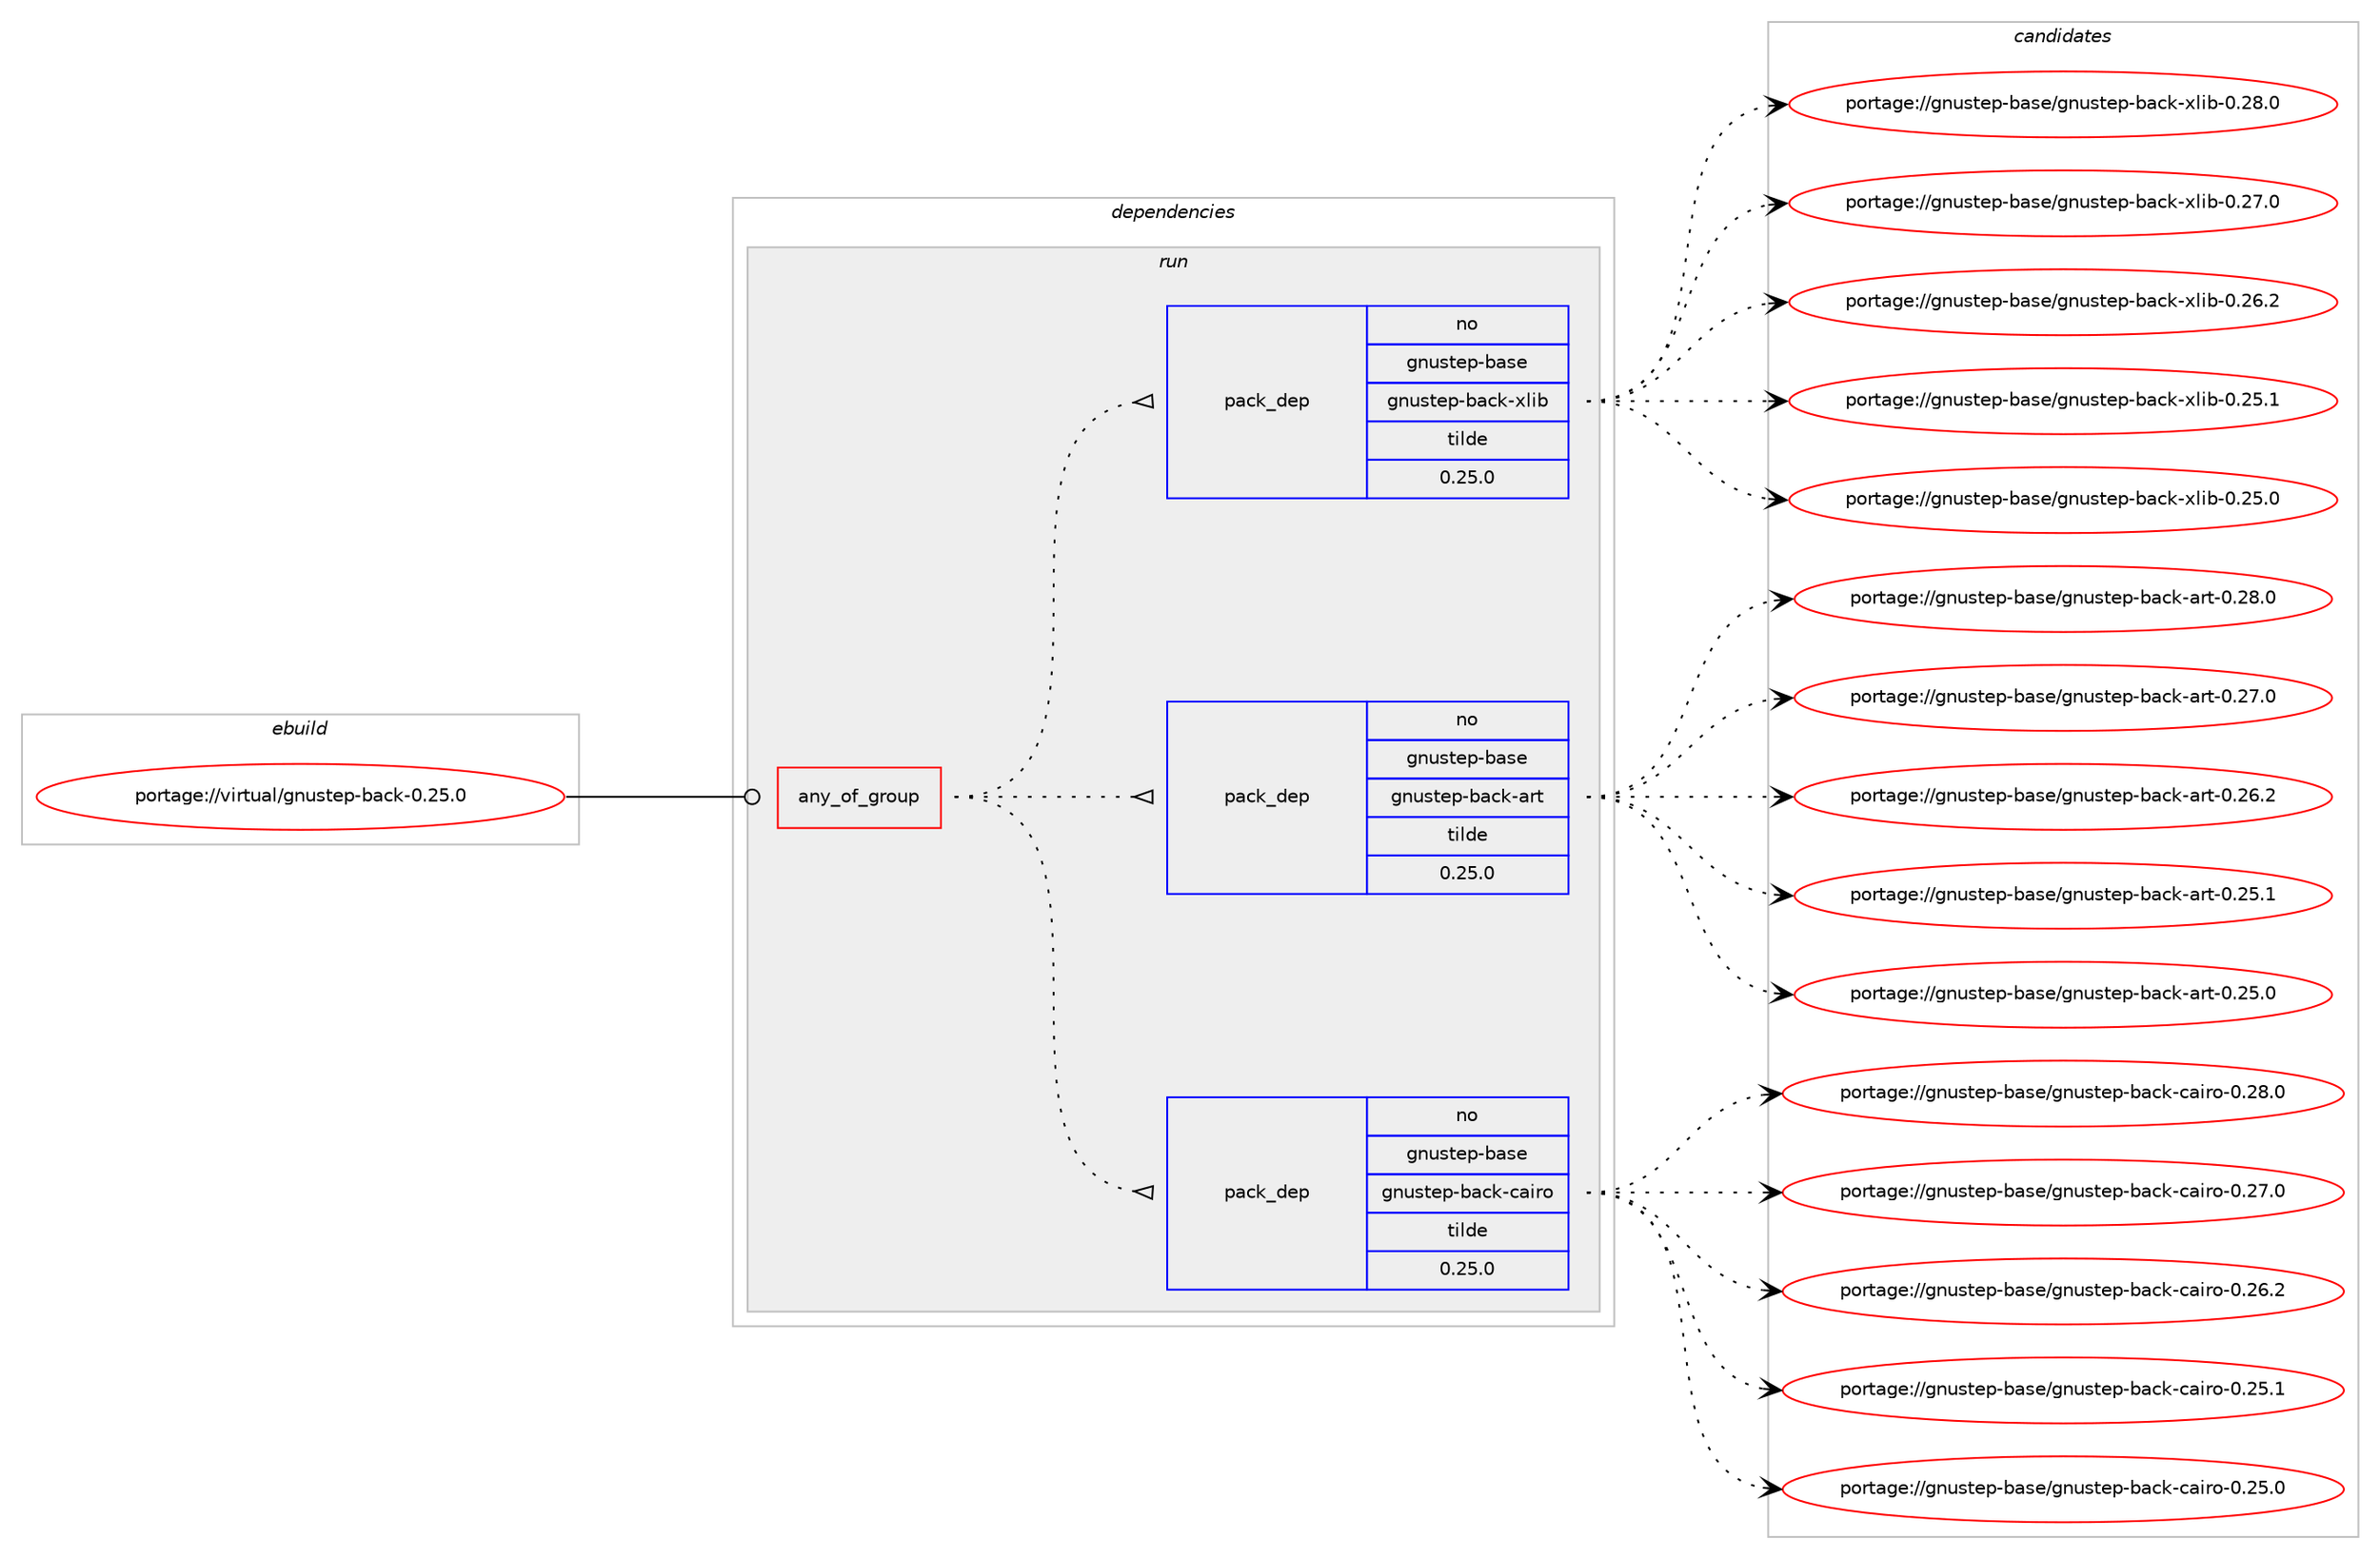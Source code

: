 digraph prolog {

# *************
# Graph options
# *************

newrank=true;
concentrate=true;
compound=true;
graph [rankdir=LR,fontname=Helvetica,fontsize=10,ranksep=1.5];#, ranksep=2.5, nodesep=0.2];
edge  [arrowhead=vee];
node  [fontname=Helvetica,fontsize=10];

# **********
# The ebuild
# **********

subgraph cluster_leftcol {
color=gray;
rank=same;
label=<<i>ebuild</i>>;
id [label="portage://virtual/gnustep-back-0.25.0", color=red, width=4, href="../virtual/gnustep-back-0.25.0.svg"];
}

# ****************
# The dependencies
# ****************

subgraph cluster_midcol {
color=gray;
label=<<i>dependencies</i>>;
subgraph cluster_compile {
fillcolor="#eeeeee";
style=filled;
label=<<i>compile</i>>;
}
subgraph cluster_compileandrun {
fillcolor="#eeeeee";
style=filled;
label=<<i>compile and run</i>>;
}
subgraph cluster_run {
fillcolor="#eeeeee";
style=filled;
label=<<i>run</i>>;
subgraph any51 {
dependency2244 [label=<<TABLE BORDER="0" CELLBORDER="1" CELLSPACING="0" CELLPADDING="4"><TR><TD CELLPADDING="10">any_of_group</TD></TR></TABLE>>, shape=none, color=red];subgraph pack1917 {
dependency2245 [label=<<TABLE BORDER="0" CELLBORDER="1" CELLSPACING="0" CELLPADDING="4" WIDTH="220"><TR><TD ROWSPAN="6" CELLPADDING="30">pack_dep</TD></TR><TR><TD WIDTH="110">no</TD></TR><TR><TD>gnustep-base</TD></TR><TR><TD>gnustep-back-cairo</TD></TR><TR><TD>tilde</TD></TR><TR><TD>0.25.0</TD></TR></TABLE>>, shape=none, color=blue];
}
dependency2244:e -> dependency2245:w [weight=20,style="dotted",arrowhead="oinv"];
subgraph pack1918 {
dependency2246 [label=<<TABLE BORDER="0" CELLBORDER="1" CELLSPACING="0" CELLPADDING="4" WIDTH="220"><TR><TD ROWSPAN="6" CELLPADDING="30">pack_dep</TD></TR><TR><TD WIDTH="110">no</TD></TR><TR><TD>gnustep-base</TD></TR><TR><TD>gnustep-back-art</TD></TR><TR><TD>tilde</TD></TR><TR><TD>0.25.0</TD></TR></TABLE>>, shape=none, color=blue];
}
dependency2244:e -> dependency2246:w [weight=20,style="dotted",arrowhead="oinv"];
subgraph pack1919 {
dependency2247 [label=<<TABLE BORDER="0" CELLBORDER="1" CELLSPACING="0" CELLPADDING="4" WIDTH="220"><TR><TD ROWSPAN="6" CELLPADDING="30">pack_dep</TD></TR><TR><TD WIDTH="110">no</TD></TR><TR><TD>gnustep-base</TD></TR><TR><TD>gnustep-back-xlib</TD></TR><TR><TD>tilde</TD></TR><TR><TD>0.25.0</TD></TR></TABLE>>, shape=none, color=blue];
}
dependency2244:e -> dependency2247:w [weight=20,style="dotted",arrowhead="oinv"];
}
id:e -> dependency2244:w [weight=20,style="solid",arrowhead="odot"];
}
}

# **************
# The candidates
# **************

subgraph cluster_choices {
rank=same;
color=gray;
label=<<i>candidates</i>>;

subgraph choice1917 {
color=black;
nodesep=1;
choice103110117115116101112459897115101471031101171151161011124598979910745999710511411145484650564648 [label="portage://gnustep-base/gnustep-back-cairo-0.28.0", color=red, width=4,href="../gnustep-base/gnustep-back-cairo-0.28.0.svg"];
choice103110117115116101112459897115101471031101171151161011124598979910745999710511411145484650554648 [label="portage://gnustep-base/gnustep-back-cairo-0.27.0", color=red, width=4,href="../gnustep-base/gnustep-back-cairo-0.27.0.svg"];
choice103110117115116101112459897115101471031101171151161011124598979910745999710511411145484650544650 [label="portage://gnustep-base/gnustep-back-cairo-0.26.2", color=red, width=4,href="../gnustep-base/gnustep-back-cairo-0.26.2.svg"];
choice103110117115116101112459897115101471031101171151161011124598979910745999710511411145484650534649 [label="portage://gnustep-base/gnustep-back-cairo-0.25.1", color=red, width=4,href="../gnustep-base/gnustep-back-cairo-0.25.1.svg"];
choice103110117115116101112459897115101471031101171151161011124598979910745999710511411145484650534648 [label="portage://gnustep-base/gnustep-back-cairo-0.25.0", color=red, width=4,href="../gnustep-base/gnustep-back-cairo-0.25.0.svg"];
dependency2245:e -> choice103110117115116101112459897115101471031101171151161011124598979910745999710511411145484650564648:w [style=dotted,weight="100"];
dependency2245:e -> choice103110117115116101112459897115101471031101171151161011124598979910745999710511411145484650554648:w [style=dotted,weight="100"];
dependency2245:e -> choice103110117115116101112459897115101471031101171151161011124598979910745999710511411145484650544650:w [style=dotted,weight="100"];
dependency2245:e -> choice103110117115116101112459897115101471031101171151161011124598979910745999710511411145484650534649:w [style=dotted,weight="100"];
dependency2245:e -> choice103110117115116101112459897115101471031101171151161011124598979910745999710511411145484650534648:w [style=dotted,weight="100"];
}
subgraph choice1918 {
color=black;
nodesep=1;
choice1031101171151161011124598971151014710311011711511610111245989799107459711411645484650564648 [label="portage://gnustep-base/gnustep-back-art-0.28.0", color=red, width=4,href="../gnustep-base/gnustep-back-art-0.28.0.svg"];
choice1031101171151161011124598971151014710311011711511610111245989799107459711411645484650554648 [label="portage://gnustep-base/gnustep-back-art-0.27.0", color=red, width=4,href="../gnustep-base/gnustep-back-art-0.27.0.svg"];
choice1031101171151161011124598971151014710311011711511610111245989799107459711411645484650544650 [label="portage://gnustep-base/gnustep-back-art-0.26.2", color=red, width=4,href="../gnustep-base/gnustep-back-art-0.26.2.svg"];
choice1031101171151161011124598971151014710311011711511610111245989799107459711411645484650534649 [label="portage://gnustep-base/gnustep-back-art-0.25.1", color=red, width=4,href="../gnustep-base/gnustep-back-art-0.25.1.svg"];
choice1031101171151161011124598971151014710311011711511610111245989799107459711411645484650534648 [label="portage://gnustep-base/gnustep-back-art-0.25.0", color=red, width=4,href="../gnustep-base/gnustep-back-art-0.25.0.svg"];
dependency2246:e -> choice1031101171151161011124598971151014710311011711511610111245989799107459711411645484650564648:w [style=dotted,weight="100"];
dependency2246:e -> choice1031101171151161011124598971151014710311011711511610111245989799107459711411645484650554648:w [style=dotted,weight="100"];
dependency2246:e -> choice1031101171151161011124598971151014710311011711511610111245989799107459711411645484650544650:w [style=dotted,weight="100"];
dependency2246:e -> choice1031101171151161011124598971151014710311011711511610111245989799107459711411645484650534649:w [style=dotted,weight="100"];
dependency2246:e -> choice1031101171151161011124598971151014710311011711511610111245989799107459711411645484650534648:w [style=dotted,weight="100"];
}
subgraph choice1919 {
color=black;
nodesep=1;
choice1031101171151161011124598971151014710311011711511610111245989799107451201081059845484650564648 [label="portage://gnustep-base/gnustep-back-xlib-0.28.0", color=red, width=4,href="../gnustep-base/gnustep-back-xlib-0.28.0.svg"];
choice1031101171151161011124598971151014710311011711511610111245989799107451201081059845484650554648 [label="portage://gnustep-base/gnustep-back-xlib-0.27.0", color=red, width=4,href="../gnustep-base/gnustep-back-xlib-0.27.0.svg"];
choice1031101171151161011124598971151014710311011711511610111245989799107451201081059845484650544650 [label="portage://gnustep-base/gnustep-back-xlib-0.26.2", color=red, width=4,href="../gnustep-base/gnustep-back-xlib-0.26.2.svg"];
choice1031101171151161011124598971151014710311011711511610111245989799107451201081059845484650534649 [label="portage://gnustep-base/gnustep-back-xlib-0.25.1", color=red, width=4,href="../gnustep-base/gnustep-back-xlib-0.25.1.svg"];
choice1031101171151161011124598971151014710311011711511610111245989799107451201081059845484650534648 [label="portage://gnustep-base/gnustep-back-xlib-0.25.0", color=red, width=4,href="../gnustep-base/gnustep-back-xlib-0.25.0.svg"];
dependency2247:e -> choice1031101171151161011124598971151014710311011711511610111245989799107451201081059845484650564648:w [style=dotted,weight="100"];
dependency2247:e -> choice1031101171151161011124598971151014710311011711511610111245989799107451201081059845484650554648:w [style=dotted,weight="100"];
dependency2247:e -> choice1031101171151161011124598971151014710311011711511610111245989799107451201081059845484650544650:w [style=dotted,weight="100"];
dependency2247:e -> choice1031101171151161011124598971151014710311011711511610111245989799107451201081059845484650534649:w [style=dotted,weight="100"];
dependency2247:e -> choice1031101171151161011124598971151014710311011711511610111245989799107451201081059845484650534648:w [style=dotted,weight="100"];
}
}

}
